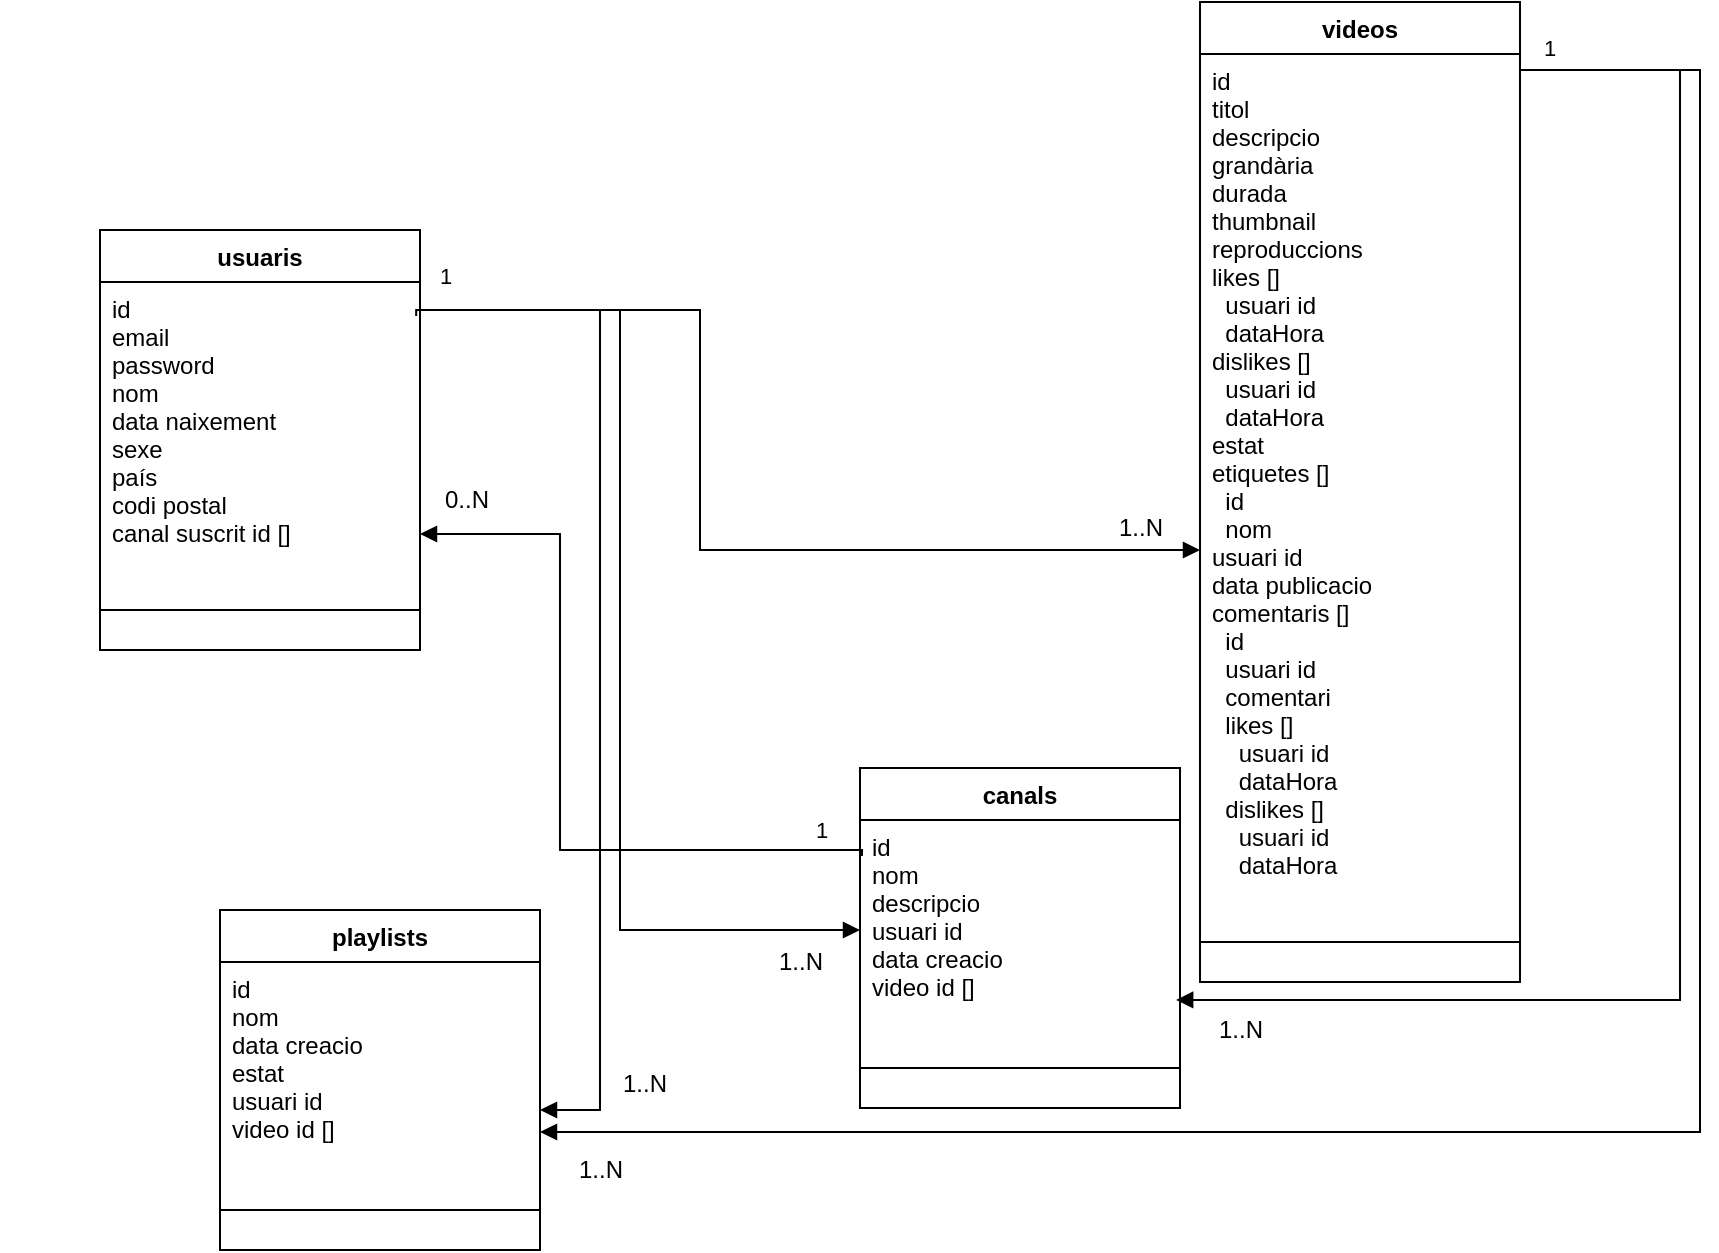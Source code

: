 <mxfile version="15.8.7" type="device"><diagram id="C5RBs43oDa-KdzZeNtuy" name="Page-1"><mxGraphModel dx="890" dy="553" grid="1" gridSize="10" guides="1" tooltips="1" connect="1" arrows="1" fold="1" page="1" pageScale="1" pageWidth="827" pageHeight="1169" math="0" shadow="0"><root><mxCell id="WIyWlLk6GJQsqaUBKTNV-0"/><mxCell id="WIyWlLk6GJQsqaUBKTNV-1" parent="WIyWlLk6GJQsqaUBKTNV-0"/><mxCell id="qQ1M6jy8JyDBD8PKnWQz-22" value="videos" style="swimlane;fontStyle=1;align=center;verticalAlign=top;childLayout=stackLayout;horizontal=1;startSize=26;horizontalStack=0;resizeParent=1;resizeParentMax=0;resizeLast=0;collapsible=1;marginBottom=0;" parent="WIyWlLk6GJQsqaUBKTNV-1" vertex="1"><mxGeometry x="600" y="536" width="160" height="490" as="geometry"/></mxCell><mxCell id="qQ1M6jy8JyDBD8PKnWQz-23" value="id&#10;titol&#10;descripcio&#10;grandària&#10;durada&#10;thumbnail&#10;reproduccions&#10;likes []&#10;  usuari id&#10;  dataHora&#10;dislikes []&#10;  usuari id&#10;  dataHora&#10;estat&#10;etiquetes []&#10;  id&#10;  nom&#10;usuari id&#10;data publicacio&#10;comentaris []&#10;  id&#10;  usuari id&#10;  comentari&#10;  likes []&#10;    usuari id&#10;    dataHora&#10;  dislikes []&#10;    usuari id&#10;    dataHora&#10;" style="text;strokeColor=none;fillColor=none;align=left;verticalAlign=top;spacingLeft=4;spacingRight=4;overflow=hidden;rotatable=0;points=[[0,0.5],[1,0.5]];portConstraint=eastwest;" parent="qQ1M6jy8JyDBD8PKnWQz-22" vertex="1"><mxGeometry y="26" width="160" height="424" as="geometry"/></mxCell><mxCell id="qQ1M6jy8JyDBD8PKnWQz-24" value="" style="line;strokeWidth=1;fillColor=none;align=left;verticalAlign=middle;spacingTop=-1;spacingLeft=3;spacingRight=3;rotatable=0;labelPosition=right;points=[];portConstraint=eastwest;" parent="qQ1M6jy8JyDBD8PKnWQz-22" vertex="1"><mxGeometry y="450" width="160" height="40" as="geometry"/></mxCell><mxCell id="qQ1M6jy8JyDBD8PKnWQz-39" value="1" style="edgeLabel;resizable=0;html=1;align=left;verticalAlign=bottom;" parent="WIyWlLk6GJQsqaUBKTNV-1" connectable="0" vertex="1"><mxGeometry x="2.842e-14" y="670" as="geometry"><mxPoint x="218" y="11" as="offset"/></mxGeometry></mxCell><mxCell id="qQ1M6jy8JyDBD8PKnWQz-49" value="playlists" style="swimlane;fontStyle=1;align=center;verticalAlign=top;childLayout=stackLayout;horizontal=1;startSize=26;horizontalStack=0;resizeParent=1;resizeParentMax=0;resizeLast=0;collapsible=1;marginBottom=0;" parent="WIyWlLk6GJQsqaUBKTNV-1" vertex="1"><mxGeometry x="110" y="990" width="160" height="170" as="geometry"/></mxCell><mxCell id="qQ1M6jy8JyDBD8PKnWQz-50" value="id&#10;nom&#10;data creacio &#10;estat&#10;usuari id&#10;video id []&#10;" style="text;strokeColor=none;fillColor=none;align=left;verticalAlign=top;spacingLeft=4;spacingRight=4;overflow=hidden;rotatable=0;points=[[0,0.5],[1,0.5]];portConstraint=eastwest;" parent="qQ1M6jy8JyDBD8PKnWQz-49" vertex="1"><mxGeometry y="26" width="160" height="104" as="geometry"/></mxCell><mxCell id="qQ1M6jy8JyDBD8PKnWQz-51" value="" style="line;strokeWidth=1;fillColor=none;align=left;verticalAlign=middle;spacingTop=-1;spacingLeft=3;spacingRight=3;rotatable=0;labelPosition=right;points=[];portConstraint=eastwest;" parent="qQ1M6jy8JyDBD8PKnWQz-49" vertex="1"><mxGeometry y="130" width="160" height="40" as="geometry"/></mxCell><mxCell id="qQ1M6jy8JyDBD8PKnWQz-59" value="usuaris" style="swimlane;fontStyle=1;align=center;verticalAlign=top;childLayout=stackLayout;horizontal=1;startSize=26;horizontalStack=0;resizeParent=1;resizeParentMax=0;resizeLast=0;collapsible=1;marginBottom=0;" parent="WIyWlLk6GJQsqaUBKTNV-1" vertex="1"><mxGeometry x="50" y="650" width="160" height="210" as="geometry"/></mxCell><mxCell id="qQ1M6jy8JyDBD8PKnWQz-60" value="id&#10;email&#10;password&#10;nom &#10;data naixement&#10;sexe&#10;país&#10;codi postal&#10;canal suscrit id []" style="text;strokeColor=none;fillColor=none;align=left;verticalAlign=top;spacingLeft=4;spacingRight=4;overflow=hidden;rotatable=0;points=[[0,0.5],[1,0.5]];portConstraint=eastwest;" parent="qQ1M6jy8JyDBD8PKnWQz-59" vertex="1"><mxGeometry y="26" width="160" height="144" as="geometry"/></mxCell><mxCell id="qQ1M6jy8JyDBD8PKnWQz-61" value="" style="line;strokeWidth=1;fillColor=none;align=left;verticalAlign=middle;spacingTop=-1;spacingLeft=3;spacingRight=3;rotatable=0;labelPosition=right;points=[];portConstraint=eastwest;" parent="qQ1M6jy8JyDBD8PKnWQz-59" vertex="1"><mxGeometry y="170" width="160" height="40" as="geometry"/></mxCell><mxCell id="qQ1M6jy8JyDBD8PKnWQz-62" value="" style="endArrow=block;endFill=1;html=1;edgeStyle=orthogonalEdgeStyle;align=left;verticalAlign=top;rounded=0;exitX=0.988;exitY=0.118;exitDx=0;exitDy=0;exitPerimeter=0;" parent="WIyWlLk6GJQsqaUBKTNV-1" source="qQ1M6jy8JyDBD8PKnWQz-60" edge="1"><mxGeometry x="-1" relative="1" as="geometry"><mxPoint x="310" y="990" as="sourcePoint"/><mxPoint x="600" y="810" as="targetPoint"/><Array as="points"><mxPoint x="208" y="690"/><mxPoint x="350" y="690"/><mxPoint x="350" y="810"/></Array></mxGeometry></mxCell><mxCell id="qQ1M6jy8JyDBD8PKnWQz-65" value="canals" style="swimlane;fontStyle=1;align=center;verticalAlign=top;childLayout=stackLayout;horizontal=1;startSize=26;horizontalStack=0;resizeParent=1;resizeParentMax=0;resizeLast=0;collapsible=1;marginBottom=0;" parent="WIyWlLk6GJQsqaUBKTNV-1" vertex="1"><mxGeometry x="430" y="919" width="160" height="170" as="geometry"/></mxCell><mxCell id="qQ1M6jy8JyDBD8PKnWQz-66" value="id&#10;nom&#10;descripcio&#10;usuari id&#10;data creacio&#10;video id []" style="text;strokeColor=none;fillColor=none;align=left;verticalAlign=top;spacingLeft=4;spacingRight=4;overflow=hidden;rotatable=0;points=[[0,0.5],[1,0.5]];portConstraint=eastwest;" parent="qQ1M6jy8JyDBD8PKnWQz-65" vertex="1"><mxGeometry y="26" width="160" height="104" as="geometry"/></mxCell><mxCell id="qQ1M6jy8JyDBD8PKnWQz-67" value="" style="line;strokeWidth=1;fillColor=none;align=left;verticalAlign=middle;spacingTop=-1;spacingLeft=3;spacingRight=3;rotatable=0;labelPosition=right;points=[];portConstraint=eastwest;" parent="qQ1M6jy8JyDBD8PKnWQz-65" vertex="1"><mxGeometry y="130" width="160" height="40" as="geometry"/></mxCell><mxCell id="qQ1M6jy8JyDBD8PKnWQz-69" value="" style="endArrow=block;endFill=1;html=1;edgeStyle=orthogonalEdgeStyle;align=left;verticalAlign=top;rounded=0;" parent="WIyWlLk6GJQsqaUBKTNV-1" edge="1"><mxGeometry x="-1" relative="1" as="geometry"><mxPoint x="220" y="690" as="sourcePoint"/><mxPoint x="430" y="1000" as="targetPoint"/><Array as="points"><mxPoint x="310" y="690"/><mxPoint x="310" y="1000"/><mxPoint x="414" y="1000"/></Array></mxGeometry></mxCell><mxCell id="qQ1M6jy8JyDBD8PKnWQz-70" value="1..N" style="text;html=1;resizable=0;autosize=1;align=center;verticalAlign=middle;points=[];fillColor=none;strokeColor=none;rounded=0;" parent="WIyWlLk6GJQsqaUBKTNV-1" vertex="1"><mxGeometry x="550" y="789" width="40" height="20" as="geometry"/></mxCell><mxCell id="qQ1M6jy8JyDBD8PKnWQz-73" value="1..N" style="text;html=1;resizable=0;autosize=1;align=center;verticalAlign=middle;points=[];fillColor=none;strokeColor=none;rounded=0;" parent="WIyWlLk6GJQsqaUBKTNV-1" vertex="1"><mxGeometry x="380" y="1006" width="40" height="20" as="geometry"/></mxCell><mxCell id="qQ1M6jy8JyDBD8PKnWQz-80" value="1..N" style="text;html=1;resizable=0;autosize=1;align=center;verticalAlign=middle;points=[];fillColor=none;strokeColor=none;rounded=0;" parent="WIyWlLk6GJQsqaUBKTNV-1" vertex="1"><mxGeometry x="302" y="1067" width="40" height="20" as="geometry"/></mxCell><mxCell id="WecSFUAuGv3pKM7ZVUfo-4" value="" style="endArrow=block;endFill=1;html=1;edgeStyle=orthogonalEdgeStyle;align=left;verticalAlign=top;rounded=0;" parent="WIyWlLk6GJQsqaUBKTNV-1" edge="1"><mxGeometry x="-1" relative="1" as="geometry"><mxPoint x="210" y="690" as="sourcePoint"/><mxPoint x="270" y="1090" as="targetPoint"/><Array as="points"><mxPoint x="300" y="690"/><mxPoint x="300" y="1090"/><mxPoint x="270" y="1090"/></Array></mxGeometry></mxCell><mxCell id="WecSFUAuGv3pKM7ZVUfo-5" value="" style="endArrow=block;endFill=1;html=1;edgeStyle=orthogonalEdgeStyle;align=left;verticalAlign=top;rounded=0;" parent="WIyWlLk6GJQsqaUBKTNV-1" edge="1"><mxGeometry x="-1" relative="1" as="geometry"><mxPoint x="760" y="570" as="sourcePoint"/><mxPoint x="270" y="1101" as="targetPoint"/><Array as="points"><mxPoint x="850" y="570"/><mxPoint x="850" y="1101"/></Array></mxGeometry></mxCell><mxCell id="WecSFUAuGv3pKM7ZVUfo-6" value="1..N" style="text;html=1;resizable=0;autosize=1;align=center;verticalAlign=middle;points=[];fillColor=none;strokeColor=none;rounded=0;" parent="WIyWlLk6GJQsqaUBKTNV-1" vertex="1"><mxGeometry x="280" y="1110" width="40" height="20" as="geometry"/></mxCell><mxCell id="WecSFUAuGv3pKM7ZVUfo-7" value="1" style="edgeLabel;resizable=0;html=1;align=left;verticalAlign=bottom;" parent="WIyWlLk6GJQsqaUBKTNV-1" connectable="0" vertex="1"><mxGeometry x="552" y="556" as="geometry"><mxPoint x="218" y="11" as="offset"/></mxGeometry></mxCell><mxCell id="WecSFUAuGv3pKM7ZVUfo-9" value="" style="endArrow=block;endFill=1;html=1;edgeStyle=orthogonalEdgeStyle;align=left;verticalAlign=top;rounded=0;entryX=0.988;entryY=0.865;entryDx=0;entryDy=0;entryPerimeter=0;" parent="WIyWlLk6GJQsqaUBKTNV-1" target="qQ1M6jy8JyDBD8PKnWQz-66" edge="1"><mxGeometry x="-1" relative="1" as="geometry"><mxPoint x="760" y="570" as="sourcePoint"/><mxPoint x="810" y="880" as="targetPoint"/><Array as="points"><mxPoint x="840" y="570"/><mxPoint x="840" y="1035"/></Array></mxGeometry></mxCell><mxCell id="WecSFUAuGv3pKM7ZVUfo-10" value="1..N" style="text;html=1;resizable=0;autosize=1;align=center;verticalAlign=middle;points=[];fillColor=none;strokeColor=none;rounded=0;" parent="WIyWlLk6GJQsqaUBKTNV-1" vertex="1"><mxGeometry x="600" y="1040" width="40" height="20" as="geometry"/></mxCell><mxCell id="WecSFUAuGv3pKM7ZVUfo-11" value="" style="endArrow=block;endFill=1;html=1;edgeStyle=orthogonalEdgeStyle;align=left;verticalAlign=top;rounded=0;exitX=0.006;exitY=0.173;exitDx=0;exitDy=0;exitPerimeter=0;" parent="WIyWlLk6GJQsqaUBKTNV-1" source="qQ1M6jy8JyDBD8PKnWQz-66" edge="1"><mxGeometry x="-1" relative="1" as="geometry"><mxPoint x="330" y="960" as="sourcePoint"/><mxPoint x="210" y="802" as="targetPoint"/><Array as="points"><mxPoint x="431" y="960"/><mxPoint x="280" y="960"/><mxPoint x="280" y="802"/></Array></mxGeometry></mxCell><mxCell id="WecSFUAuGv3pKM7ZVUfo-12" value="0..N" style="text;html=1;resizable=0;autosize=1;align=center;verticalAlign=middle;points=[];fillColor=none;strokeColor=none;rounded=0;" parent="WIyWlLk6GJQsqaUBKTNV-1" vertex="1"><mxGeometry x="213" y="775" width="40" height="20" as="geometry"/></mxCell><mxCell id="WecSFUAuGv3pKM7ZVUfo-13" value="1" style="edgeLabel;resizable=0;html=1;align=left;verticalAlign=bottom;" parent="WIyWlLk6GJQsqaUBKTNV-1" connectable="0" vertex="1"><mxGeometry x="188.0" y="947" as="geometry"><mxPoint x="218" y="11" as="offset"/></mxGeometry></mxCell></root></mxGraphModel></diagram></mxfile>